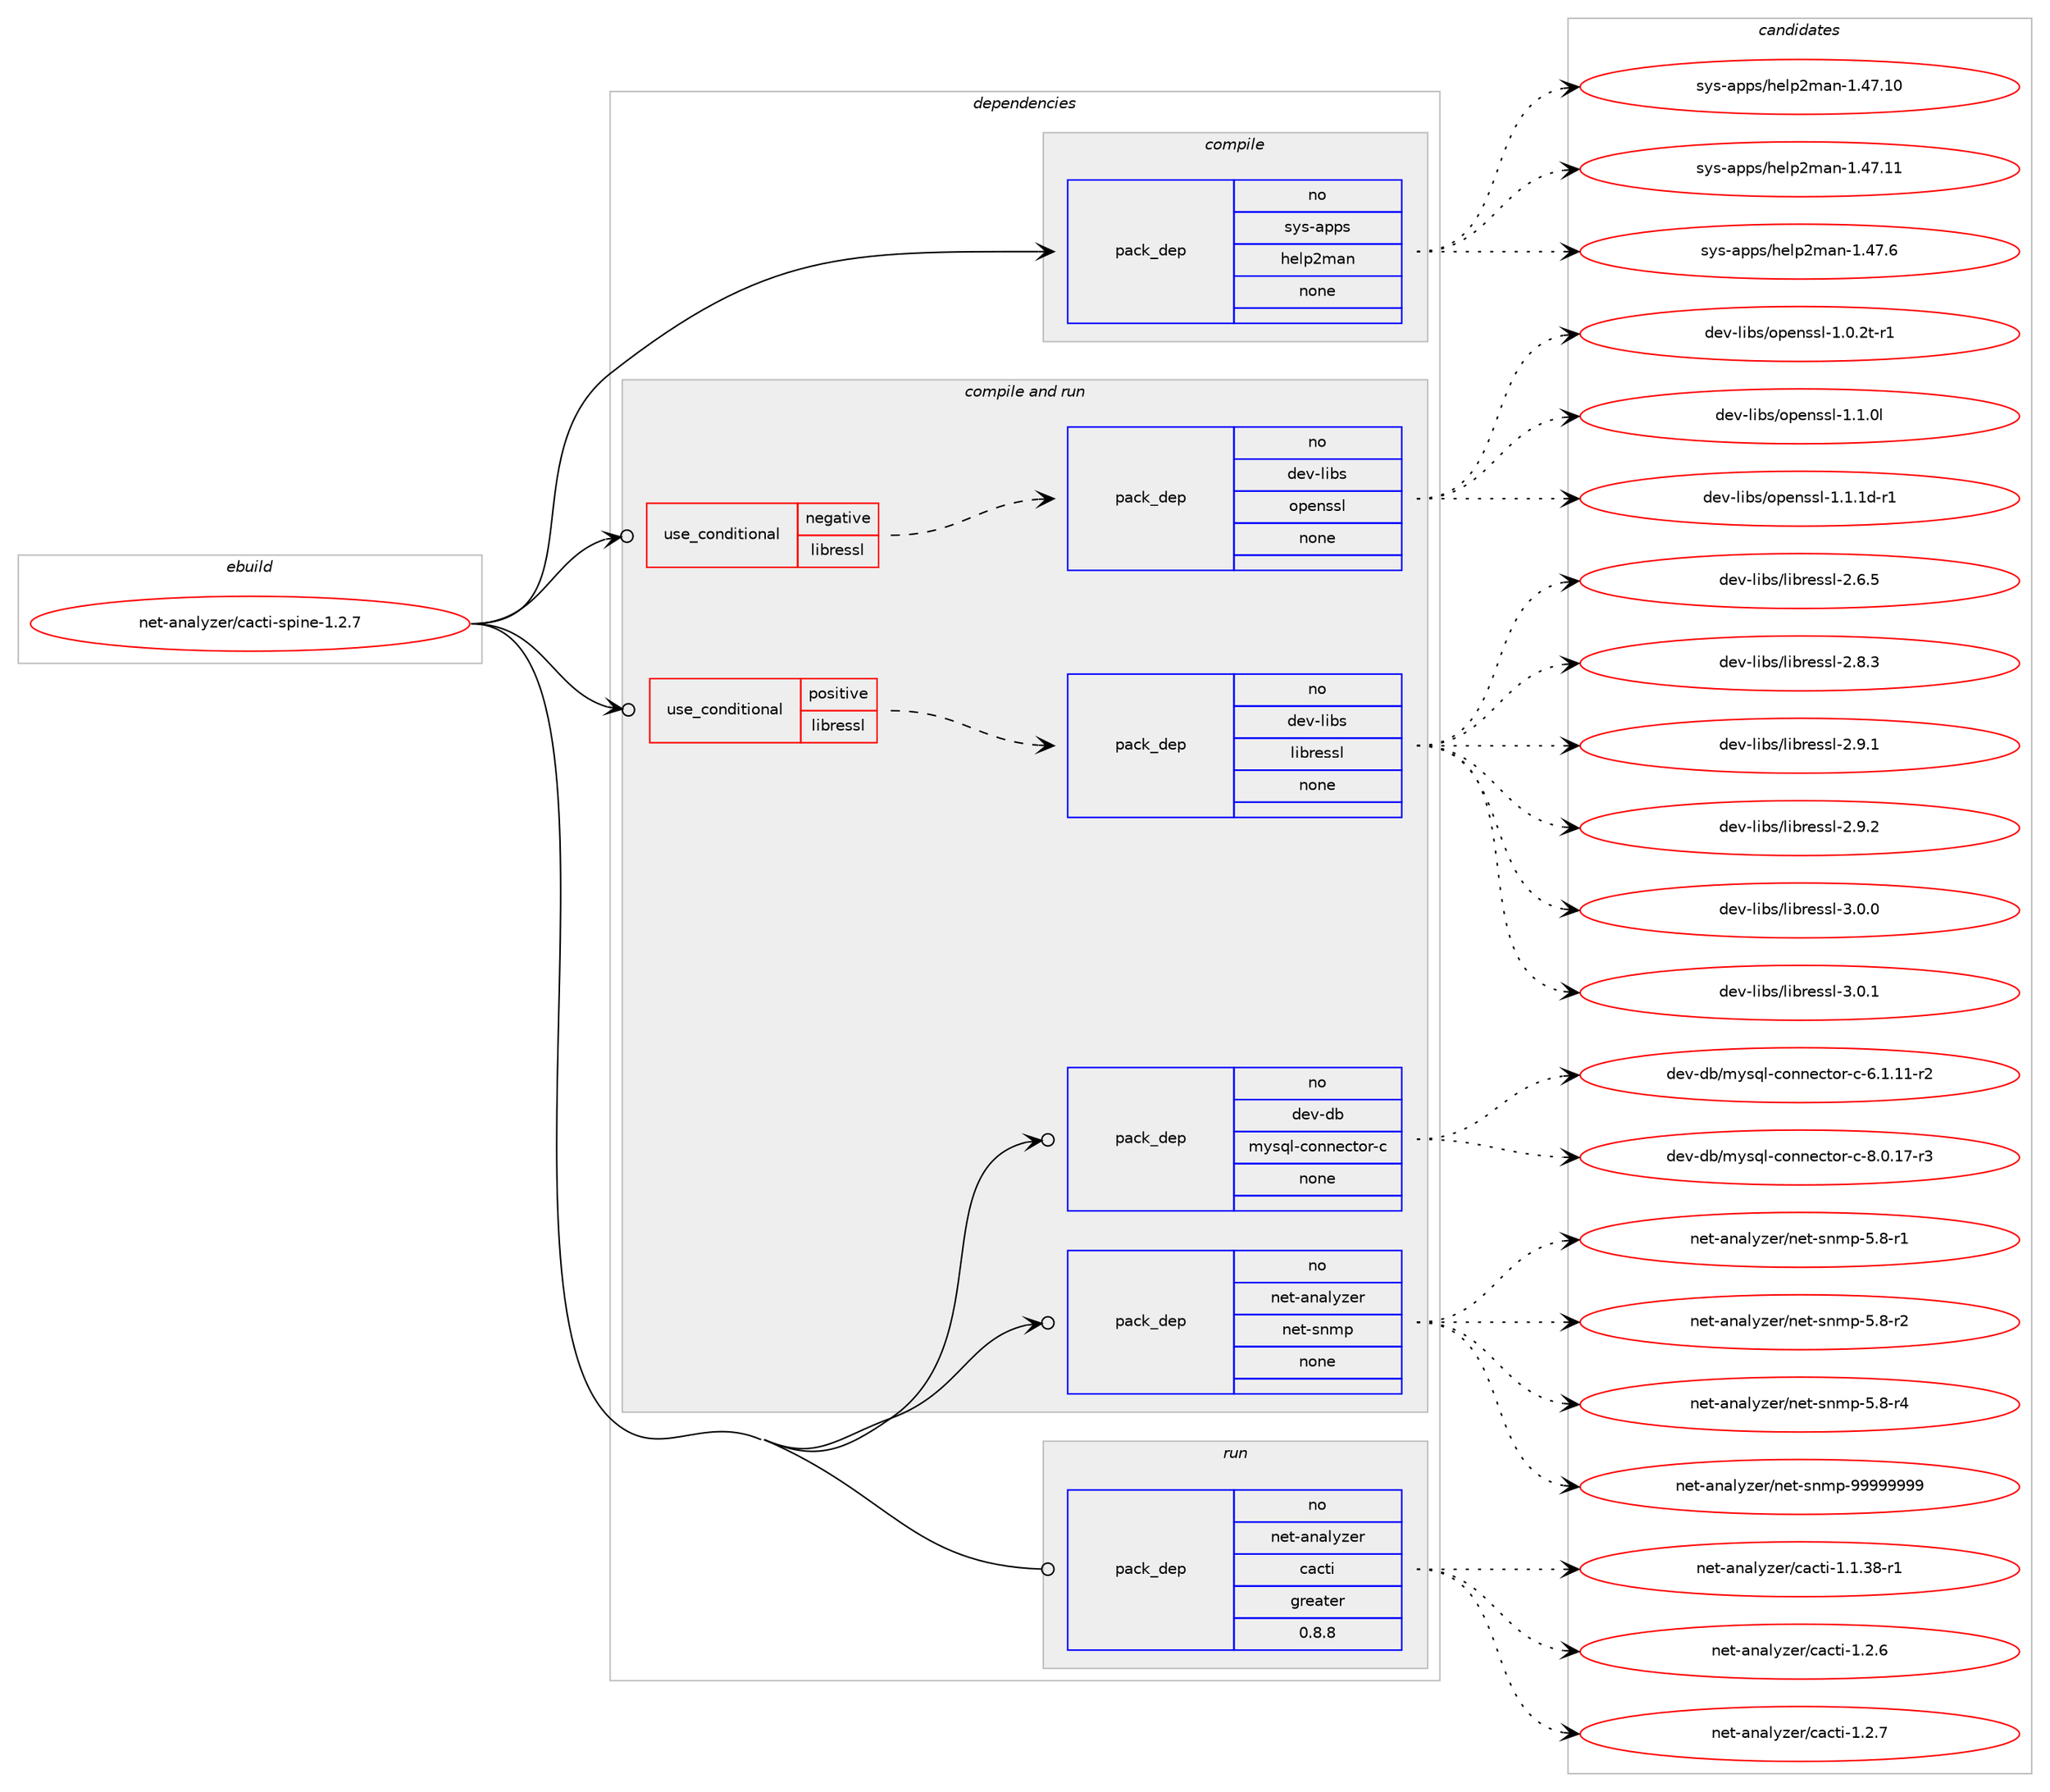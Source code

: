 digraph prolog {

# *************
# Graph options
# *************

newrank=true;
concentrate=true;
compound=true;
graph [rankdir=LR,fontname=Helvetica,fontsize=10,ranksep=1.5];#, ranksep=2.5, nodesep=0.2];
edge  [arrowhead=vee];
node  [fontname=Helvetica,fontsize=10];

# **********
# The ebuild
# **********

subgraph cluster_leftcol {
color=gray;
rank=same;
label=<<i>ebuild</i>>;
id [label="net-analyzer/cacti-spine-1.2.7", color=red, width=4, href="../net-analyzer/cacti-spine-1.2.7.svg"];
}

# ****************
# The dependencies
# ****************

subgraph cluster_midcol {
color=gray;
label=<<i>dependencies</i>>;
subgraph cluster_compile {
fillcolor="#eeeeee";
style=filled;
label=<<i>compile</i>>;
subgraph pack248 {
dependency259 [label=<<TABLE BORDER="0" CELLBORDER="1" CELLSPACING="0" CELLPADDING="4" WIDTH="220"><TR><TD ROWSPAN="6" CELLPADDING="30">pack_dep</TD></TR><TR><TD WIDTH="110">no</TD></TR><TR><TD>sys-apps</TD></TR><TR><TD>help2man</TD></TR><TR><TD>none</TD></TR><TR><TD></TD></TR></TABLE>>, shape=none, color=blue];
}
id:e -> dependency259:w [weight=20,style="solid",arrowhead="vee"];
}
subgraph cluster_compileandrun {
fillcolor="#eeeeee";
style=filled;
label=<<i>compile and run</i>>;
subgraph cond10 {
dependency260 [label=<<TABLE BORDER="0" CELLBORDER="1" CELLSPACING="0" CELLPADDING="4"><TR><TD ROWSPAN="3" CELLPADDING="10">use_conditional</TD></TR><TR><TD>negative</TD></TR><TR><TD>libressl</TD></TR></TABLE>>, shape=none, color=red];
subgraph pack249 {
dependency261 [label=<<TABLE BORDER="0" CELLBORDER="1" CELLSPACING="0" CELLPADDING="4" WIDTH="220"><TR><TD ROWSPAN="6" CELLPADDING="30">pack_dep</TD></TR><TR><TD WIDTH="110">no</TD></TR><TR><TD>dev-libs</TD></TR><TR><TD>openssl</TD></TR><TR><TD>none</TD></TR><TR><TD></TD></TR></TABLE>>, shape=none, color=blue];
}
dependency260:e -> dependency261:w [weight=20,style="dashed",arrowhead="vee"];
}
id:e -> dependency260:w [weight=20,style="solid",arrowhead="odotvee"];
subgraph cond11 {
dependency262 [label=<<TABLE BORDER="0" CELLBORDER="1" CELLSPACING="0" CELLPADDING="4"><TR><TD ROWSPAN="3" CELLPADDING="10">use_conditional</TD></TR><TR><TD>positive</TD></TR><TR><TD>libressl</TD></TR></TABLE>>, shape=none, color=red];
subgraph pack250 {
dependency263 [label=<<TABLE BORDER="0" CELLBORDER="1" CELLSPACING="0" CELLPADDING="4" WIDTH="220"><TR><TD ROWSPAN="6" CELLPADDING="30">pack_dep</TD></TR><TR><TD WIDTH="110">no</TD></TR><TR><TD>dev-libs</TD></TR><TR><TD>libressl</TD></TR><TR><TD>none</TD></TR><TR><TD></TD></TR></TABLE>>, shape=none, color=blue];
}
dependency262:e -> dependency263:w [weight=20,style="dashed",arrowhead="vee"];
}
id:e -> dependency262:w [weight=20,style="solid",arrowhead="odotvee"];
subgraph pack251 {
dependency264 [label=<<TABLE BORDER="0" CELLBORDER="1" CELLSPACING="0" CELLPADDING="4" WIDTH="220"><TR><TD ROWSPAN="6" CELLPADDING="30">pack_dep</TD></TR><TR><TD WIDTH="110">no</TD></TR><TR><TD>dev-db</TD></TR><TR><TD>mysql-connector-c</TD></TR><TR><TD>none</TD></TR><TR><TD></TD></TR></TABLE>>, shape=none, color=blue];
}
id:e -> dependency264:w [weight=20,style="solid",arrowhead="odotvee"];
subgraph pack252 {
dependency265 [label=<<TABLE BORDER="0" CELLBORDER="1" CELLSPACING="0" CELLPADDING="4" WIDTH="220"><TR><TD ROWSPAN="6" CELLPADDING="30">pack_dep</TD></TR><TR><TD WIDTH="110">no</TD></TR><TR><TD>net-analyzer</TD></TR><TR><TD>net-snmp</TD></TR><TR><TD>none</TD></TR><TR><TD></TD></TR></TABLE>>, shape=none, color=blue];
}
id:e -> dependency265:w [weight=20,style="solid",arrowhead="odotvee"];
}
subgraph cluster_run {
fillcolor="#eeeeee";
style=filled;
label=<<i>run</i>>;
subgraph pack253 {
dependency266 [label=<<TABLE BORDER="0" CELLBORDER="1" CELLSPACING="0" CELLPADDING="4" WIDTH="220"><TR><TD ROWSPAN="6" CELLPADDING="30">pack_dep</TD></TR><TR><TD WIDTH="110">no</TD></TR><TR><TD>net-analyzer</TD></TR><TR><TD>cacti</TD></TR><TR><TD>greater</TD></TR><TR><TD>0.8.8</TD></TR></TABLE>>, shape=none, color=blue];
}
id:e -> dependency266:w [weight=20,style="solid",arrowhead="odot"];
}
}

# **************
# The candidates
# **************

subgraph cluster_choices {
rank=same;
color=gray;
label=<<i>candidates</i>>;

subgraph choice248 {
color=black;
nodesep=1;
choice11512111545971121121154710410110811250109971104549465255464948 [label="sys-apps/help2man-1.47.10", color=red, width=4,href="../sys-apps/help2man-1.47.10.svg"];
choice11512111545971121121154710410110811250109971104549465255464949 [label="sys-apps/help2man-1.47.11", color=red, width=4,href="../sys-apps/help2man-1.47.11.svg"];
choice115121115459711211211547104101108112501099711045494652554654 [label="sys-apps/help2man-1.47.6", color=red, width=4,href="../sys-apps/help2man-1.47.6.svg"];
dependency259:e -> choice11512111545971121121154710410110811250109971104549465255464948:w [style=dotted,weight="100"];
dependency259:e -> choice11512111545971121121154710410110811250109971104549465255464949:w [style=dotted,weight="100"];
dependency259:e -> choice115121115459711211211547104101108112501099711045494652554654:w [style=dotted,weight="100"];
}
subgraph choice249 {
color=black;
nodesep=1;
choice1001011184510810598115471111121011101151151084549464846501164511449 [label="dev-libs/openssl-1.0.2t-r1", color=red, width=4,href="../dev-libs/openssl-1.0.2t-r1.svg"];
choice100101118451081059811547111112101110115115108454946494648108 [label="dev-libs/openssl-1.1.0l", color=red, width=4,href="../dev-libs/openssl-1.1.0l.svg"];
choice1001011184510810598115471111121011101151151084549464946491004511449 [label="dev-libs/openssl-1.1.1d-r1", color=red, width=4,href="../dev-libs/openssl-1.1.1d-r1.svg"];
dependency261:e -> choice1001011184510810598115471111121011101151151084549464846501164511449:w [style=dotted,weight="100"];
dependency261:e -> choice100101118451081059811547111112101110115115108454946494648108:w [style=dotted,weight="100"];
dependency261:e -> choice1001011184510810598115471111121011101151151084549464946491004511449:w [style=dotted,weight="100"];
}
subgraph choice250 {
color=black;
nodesep=1;
choice10010111845108105981154710810598114101115115108455046544653 [label="dev-libs/libressl-2.6.5", color=red, width=4,href="../dev-libs/libressl-2.6.5.svg"];
choice10010111845108105981154710810598114101115115108455046564651 [label="dev-libs/libressl-2.8.3", color=red, width=4,href="../dev-libs/libressl-2.8.3.svg"];
choice10010111845108105981154710810598114101115115108455046574649 [label="dev-libs/libressl-2.9.1", color=red, width=4,href="../dev-libs/libressl-2.9.1.svg"];
choice10010111845108105981154710810598114101115115108455046574650 [label="dev-libs/libressl-2.9.2", color=red, width=4,href="../dev-libs/libressl-2.9.2.svg"];
choice10010111845108105981154710810598114101115115108455146484648 [label="dev-libs/libressl-3.0.0", color=red, width=4,href="../dev-libs/libressl-3.0.0.svg"];
choice10010111845108105981154710810598114101115115108455146484649 [label="dev-libs/libressl-3.0.1", color=red, width=4,href="../dev-libs/libressl-3.0.1.svg"];
dependency263:e -> choice10010111845108105981154710810598114101115115108455046544653:w [style=dotted,weight="100"];
dependency263:e -> choice10010111845108105981154710810598114101115115108455046564651:w [style=dotted,weight="100"];
dependency263:e -> choice10010111845108105981154710810598114101115115108455046574649:w [style=dotted,weight="100"];
dependency263:e -> choice10010111845108105981154710810598114101115115108455046574650:w [style=dotted,weight="100"];
dependency263:e -> choice10010111845108105981154710810598114101115115108455146484648:w [style=dotted,weight="100"];
dependency263:e -> choice10010111845108105981154710810598114101115115108455146484649:w [style=dotted,weight="100"];
}
subgraph choice251 {
color=black;
nodesep=1;
choice1001011184510098471091211151131084599111110110101991161111144599455446494649494511450 [label="dev-db/mysql-connector-c-6.1.11-r2", color=red, width=4,href="../dev-db/mysql-connector-c-6.1.11-r2.svg"];
choice1001011184510098471091211151131084599111110110101991161111144599455646484649554511451 [label="dev-db/mysql-connector-c-8.0.17-r3", color=red, width=4,href="../dev-db/mysql-connector-c-8.0.17-r3.svg"];
dependency264:e -> choice1001011184510098471091211151131084599111110110101991161111144599455446494649494511450:w [style=dotted,weight="100"];
dependency264:e -> choice1001011184510098471091211151131084599111110110101991161111144599455646484649554511451:w [style=dotted,weight="100"];
}
subgraph choice252 {
color=black;
nodesep=1;
choice1101011164597110971081211221011144711010111645115110109112455346564511449 [label="net-analyzer/net-snmp-5.8-r1", color=red, width=4,href="../net-analyzer/net-snmp-5.8-r1.svg"];
choice1101011164597110971081211221011144711010111645115110109112455346564511450 [label="net-analyzer/net-snmp-5.8-r2", color=red, width=4,href="../net-analyzer/net-snmp-5.8-r2.svg"];
choice1101011164597110971081211221011144711010111645115110109112455346564511452 [label="net-analyzer/net-snmp-5.8-r4", color=red, width=4,href="../net-analyzer/net-snmp-5.8-r4.svg"];
choice1101011164597110971081211221011144711010111645115110109112455757575757575757 [label="net-analyzer/net-snmp-99999999", color=red, width=4,href="../net-analyzer/net-snmp-99999999.svg"];
dependency265:e -> choice1101011164597110971081211221011144711010111645115110109112455346564511449:w [style=dotted,weight="100"];
dependency265:e -> choice1101011164597110971081211221011144711010111645115110109112455346564511450:w [style=dotted,weight="100"];
dependency265:e -> choice1101011164597110971081211221011144711010111645115110109112455346564511452:w [style=dotted,weight="100"];
dependency265:e -> choice1101011164597110971081211221011144711010111645115110109112455757575757575757:w [style=dotted,weight="100"];
}
subgraph choice253 {
color=black;
nodesep=1;
choice11010111645971109710812112210111447999799116105454946494651564511449 [label="net-analyzer/cacti-1.1.38-r1", color=red, width=4,href="../net-analyzer/cacti-1.1.38-r1.svg"];
choice11010111645971109710812112210111447999799116105454946504654 [label="net-analyzer/cacti-1.2.6", color=red, width=4,href="../net-analyzer/cacti-1.2.6.svg"];
choice11010111645971109710812112210111447999799116105454946504655 [label="net-analyzer/cacti-1.2.7", color=red, width=4,href="../net-analyzer/cacti-1.2.7.svg"];
dependency266:e -> choice11010111645971109710812112210111447999799116105454946494651564511449:w [style=dotted,weight="100"];
dependency266:e -> choice11010111645971109710812112210111447999799116105454946504654:w [style=dotted,weight="100"];
dependency266:e -> choice11010111645971109710812112210111447999799116105454946504655:w [style=dotted,weight="100"];
}
}

}

